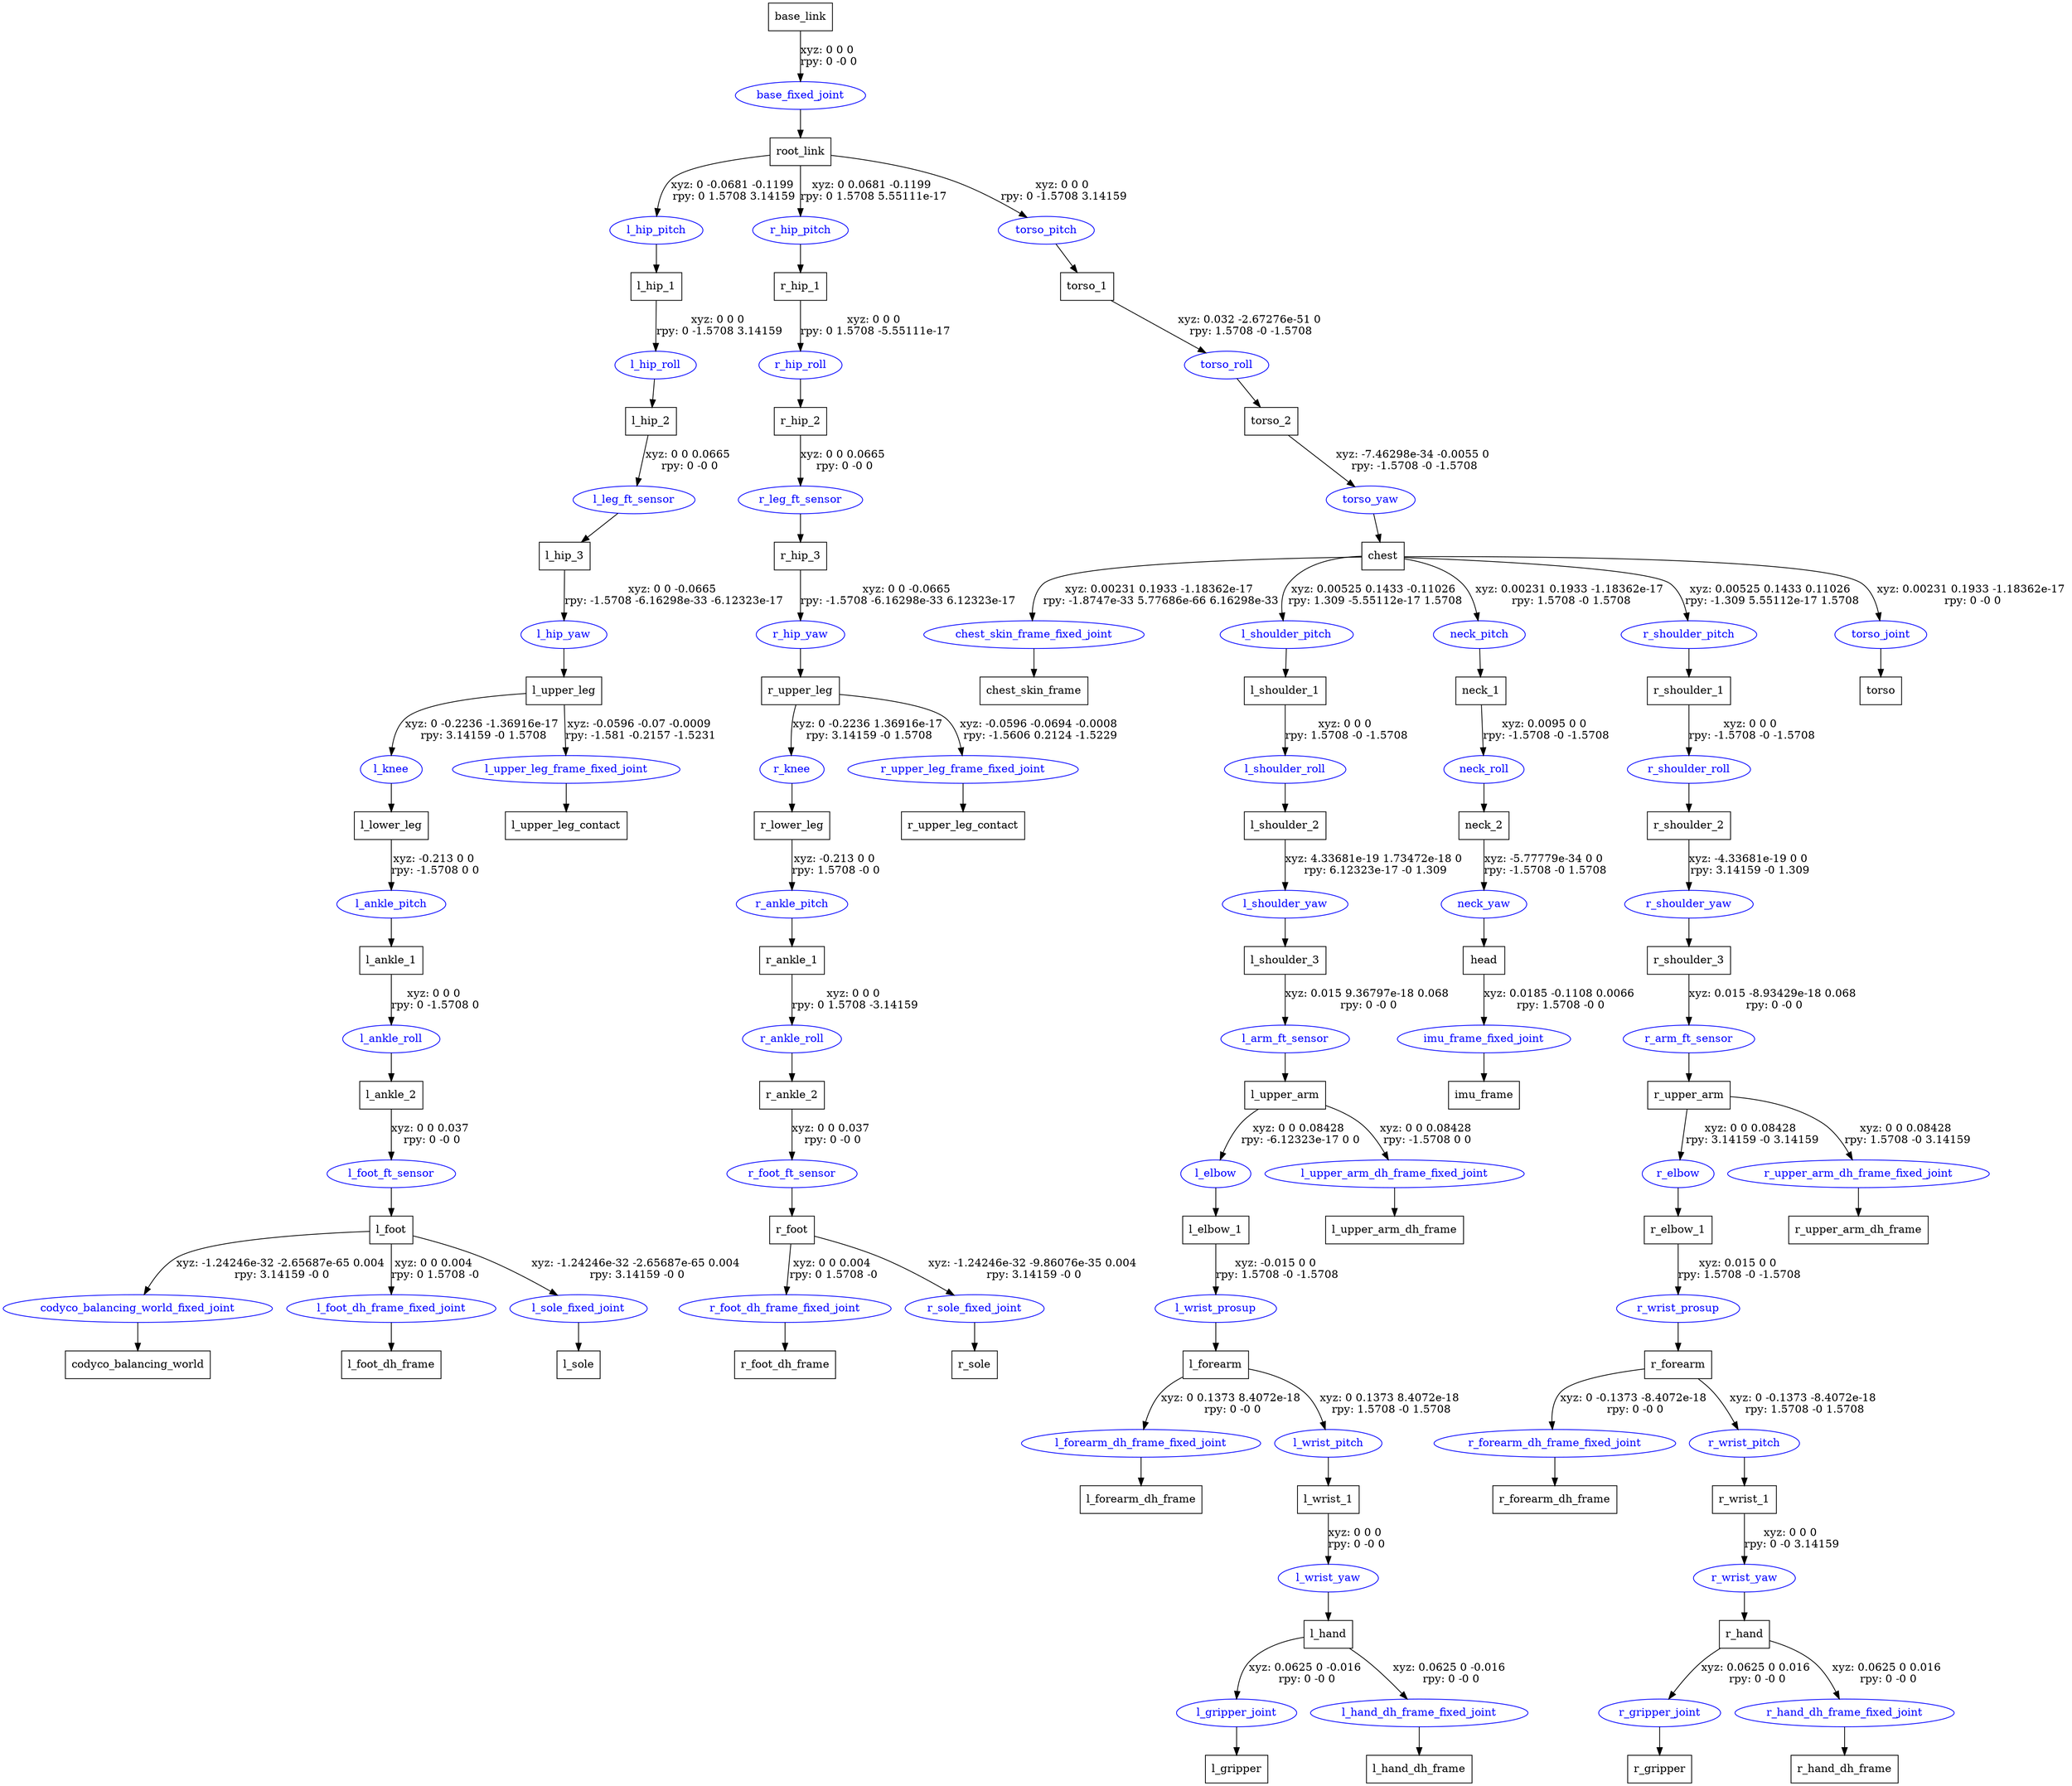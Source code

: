 digraph G {
node [shape=box];
"base_link" [label="base_link"];
"root_link" [label="root_link"];
"l_hip_1" [label="l_hip_1"];
"l_hip_2" [label="l_hip_2"];
"l_hip_3" [label="l_hip_3"];
"l_upper_leg" [label="l_upper_leg"];
"l_lower_leg" [label="l_lower_leg"];
"l_ankle_1" [label="l_ankle_1"];
"l_ankle_2" [label="l_ankle_2"];
"l_foot" [label="l_foot"];
"codyco_balancing_world" [label="codyco_balancing_world"];
"l_foot_dh_frame" [label="l_foot_dh_frame"];
"l_sole" [label="l_sole"];
"l_upper_leg_contact" [label="l_upper_leg_contact"];
"r_hip_1" [label="r_hip_1"];
"r_hip_2" [label="r_hip_2"];
"r_hip_3" [label="r_hip_3"];
"r_upper_leg" [label="r_upper_leg"];
"r_lower_leg" [label="r_lower_leg"];
"r_ankle_1" [label="r_ankle_1"];
"r_ankle_2" [label="r_ankle_2"];
"r_foot" [label="r_foot"];
"r_foot_dh_frame" [label="r_foot_dh_frame"];
"r_sole" [label="r_sole"];
"r_upper_leg_contact" [label="r_upper_leg_contact"];
"torso_1" [label="torso_1"];
"torso_2" [label="torso_2"];
"chest" [label="chest"];
"chest_skin_frame" [label="chest_skin_frame"];
"l_shoulder_1" [label="l_shoulder_1"];
"l_shoulder_2" [label="l_shoulder_2"];
"l_shoulder_3" [label="l_shoulder_3"];
"l_upper_arm" [label="l_upper_arm"];
"l_elbow_1" [label="l_elbow_1"];
"l_forearm" [label="l_forearm"];
"l_forearm_dh_frame" [label="l_forearm_dh_frame"];
"l_wrist_1" [label="l_wrist_1"];
"l_hand" [label="l_hand"];
"l_gripper" [label="l_gripper"];
"l_hand_dh_frame" [label="l_hand_dh_frame"];
"l_upper_arm_dh_frame" [label="l_upper_arm_dh_frame"];
"neck_1" [label="neck_1"];
"neck_2" [label="neck_2"];
"head" [label="head"];
"imu_frame" [label="imu_frame"];
"r_shoulder_1" [label="r_shoulder_1"];
"r_shoulder_2" [label="r_shoulder_2"];
"r_shoulder_3" [label="r_shoulder_3"];
"r_upper_arm" [label="r_upper_arm"];
"r_elbow_1" [label="r_elbow_1"];
"r_forearm" [label="r_forearm"];
"r_forearm_dh_frame" [label="r_forearm_dh_frame"];
"r_wrist_1" [label="r_wrist_1"];
"r_hand" [label="r_hand"];
"r_gripper" [label="r_gripper"];
"r_hand_dh_frame" [label="r_hand_dh_frame"];
"r_upper_arm_dh_frame" [label="r_upper_arm_dh_frame"];
"torso" [label="torso"];
node [shape=ellipse, color=blue, fontcolor=blue];
"base_link" -> "base_fixed_joint" [label="xyz: 0 0 0 \nrpy: 0 -0 0"]
"base_fixed_joint" -> "root_link"
"root_link" -> "l_hip_pitch" [label="xyz: 0 -0.0681 -0.1199 \nrpy: 0 1.5708 3.14159"]
"l_hip_pitch" -> "l_hip_1"
"l_hip_1" -> "l_hip_roll" [label="xyz: 0 0 0 \nrpy: 0 -1.5708 3.14159"]
"l_hip_roll" -> "l_hip_2"
"l_hip_2" -> "l_leg_ft_sensor" [label="xyz: 0 0 0.0665 \nrpy: 0 -0 0"]
"l_leg_ft_sensor" -> "l_hip_3"
"l_hip_3" -> "l_hip_yaw" [label="xyz: 0 0 -0.0665 \nrpy: -1.5708 -6.16298e-33 -6.12323e-17"]
"l_hip_yaw" -> "l_upper_leg"
"l_upper_leg" -> "l_knee" [label="xyz: 0 -0.2236 -1.36916e-17 \nrpy: 3.14159 -0 1.5708"]
"l_knee" -> "l_lower_leg"
"l_lower_leg" -> "l_ankle_pitch" [label="xyz: -0.213 0 0 \nrpy: -1.5708 0 0"]
"l_ankle_pitch" -> "l_ankle_1"
"l_ankle_1" -> "l_ankle_roll" [label="xyz: 0 0 0 \nrpy: 0 -1.5708 0"]
"l_ankle_roll" -> "l_ankle_2"
"l_ankle_2" -> "l_foot_ft_sensor" [label="xyz: 0 0 0.037 \nrpy: 0 -0 0"]
"l_foot_ft_sensor" -> "l_foot"
"l_foot" -> "codyco_balancing_world_fixed_joint" [label="xyz: -1.24246e-32 -2.65687e-65 0.004 \nrpy: 3.14159 -0 0"]
"codyco_balancing_world_fixed_joint" -> "codyco_balancing_world"
"l_foot" -> "l_foot_dh_frame_fixed_joint" [label="xyz: 0 0 0.004 \nrpy: 0 1.5708 -0"]
"l_foot_dh_frame_fixed_joint" -> "l_foot_dh_frame"
"l_foot" -> "l_sole_fixed_joint" [label="xyz: -1.24246e-32 -2.65687e-65 0.004 \nrpy: 3.14159 -0 0"]
"l_sole_fixed_joint" -> "l_sole"
"l_upper_leg" -> "l_upper_leg_frame_fixed_joint" [label="xyz: -0.0596 -0.07 -0.0009 \nrpy: -1.581 -0.2157 -1.5231"]
"l_upper_leg_frame_fixed_joint" -> "l_upper_leg_contact"
"root_link" -> "r_hip_pitch" [label="xyz: 0 0.0681 -0.1199 \nrpy: 0 1.5708 5.55111e-17"]
"r_hip_pitch" -> "r_hip_1"
"r_hip_1" -> "r_hip_roll" [label="xyz: 0 0 0 \nrpy: 0 1.5708 -5.55111e-17"]
"r_hip_roll" -> "r_hip_2"
"r_hip_2" -> "r_leg_ft_sensor" [label="xyz: 0 0 0.0665 \nrpy: 0 -0 0"]
"r_leg_ft_sensor" -> "r_hip_3"
"r_hip_3" -> "r_hip_yaw" [label="xyz: 0 0 -0.0665 \nrpy: -1.5708 -6.16298e-33 6.12323e-17"]
"r_hip_yaw" -> "r_upper_leg"
"r_upper_leg" -> "r_knee" [label="xyz: 0 -0.2236 1.36916e-17 \nrpy: 3.14159 -0 1.5708"]
"r_knee" -> "r_lower_leg"
"r_lower_leg" -> "r_ankle_pitch" [label="xyz: -0.213 0 0 \nrpy: 1.5708 -0 0"]
"r_ankle_pitch" -> "r_ankle_1"
"r_ankle_1" -> "r_ankle_roll" [label="xyz: 0 0 0 \nrpy: 0 1.5708 -3.14159"]
"r_ankle_roll" -> "r_ankle_2"
"r_ankle_2" -> "r_foot_ft_sensor" [label="xyz: 0 0 0.037 \nrpy: 0 -0 0"]
"r_foot_ft_sensor" -> "r_foot"
"r_foot" -> "r_foot_dh_frame_fixed_joint" [label="xyz: 0 0 0.004 \nrpy: 0 1.5708 -0"]
"r_foot_dh_frame_fixed_joint" -> "r_foot_dh_frame"
"r_foot" -> "r_sole_fixed_joint" [label="xyz: -1.24246e-32 -9.86076e-35 0.004 \nrpy: 3.14159 -0 0"]
"r_sole_fixed_joint" -> "r_sole"
"r_upper_leg" -> "r_upper_leg_frame_fixed_joint" [label="xyz: -0.0596 -0.0694 -0.0008 \nrpy: -1.5606 0.2124 -1.5229"]
"r_upper_leg_frame_fixed_joint" -> "r_upper_leg_contact"
"root_link" -> "torso_pitch" [label="xyz: 0 0 0 \nrpy: 0 -1.5708 3.14159"]
"torso_pitch" -> "torso_1"
"torso_1" -> "torso_roll" [label="xyz: 0.032 -2.67276e-51 0 \nrpy: 1.5708 -0 -1.5708"]
"torso_roll" -> "torso_2"
"torso_2" -> "torso_yaw" [label="xyz: -7.46298e-34 -0.0055 0 \nrpy: -1.5708 -0 -1.5708"]
"torso_yaw" -> "chest"
"chest" -> "chest_skin_frame_fixed_joint" [label="xyz: 0.00231 0.1933 -1.18362e-17 \nrpy: -1.8747e-33 5.77686e-66 6.16298e-33"]
"chest_skin_frame_fixed_joint" -> "chest_skin_frame"
"chest" -> "l_shoulder_pitch" [label="xyz: 0.00525 0.1433 -0.11026 \nrpy: 1.309 -5.55112e-17 1.5708"]
"l_shoulder_pitch" -> "l_shoulder_1"
"l_shoulder_1" -> "l_shoulder_roll" [label="xyz: 0 0 0 \nrpy: 1.5708 -0 -1.5708"]
"l_shoulder_roll" -> "l_shoulder_2"
"l_shoulder_2" -> "l_shoulder_yaw" [label="xyz: 4.33681e-19 1.73472e-18 0 \nrpy: 6.12323e-17 -0 1.309"]
"l_shoulder_yaw" -> "l_shoulder_3"
"l_shoulder_3" -> "l_arm_ft_sensor" [label="xyz: 0.015 9.36797e-18 0.068 \nrpy: 0 -0 0"]
"l_arm_ft_sensor" -> "l_upper_arm"
"l_upper_arm" -> "l_elbow" [label="xyz: 0 0 0.08428 \nrpy: -6.12323e-17 0 0"]
"l_elbow" -> "l_elbow_1"
"l_elbow_1" -> "l_wrist_prosup" [label="xyz: -0.015 0 0 \nrpy: 1.5708 -0 -1.5708"]
"l_wrist_prosup" -> "l_forearm"
"l_forearm" -> "l_forearm_dh_frame_fixed_joint" [label="xyz: 0 0.1373 8.4072e-18 \nrpy: 0 -0 0"]
"l_forearm_dh_frame_fixed_joint" -> "l_forearm_dh_frame"
"l_forearm" -> "l_wrist_pitch" [label="xyz: 0 0.1373 8.4072e-18 \nrpy: 1.5708 -0 1.5708"]
"l_wrist_pitch" -> "l_wrist_1"
"l_wrist_1" -> "l_wrist_yaw" [label="xyz: 0 0 0 \nrpy: 0 -0 0"]
"l_wrist_yaw" -> "l_hand"
"l_hand" -> "l_gripper_joint" [label="xyz: 0.0625 0 -0.016 \nrpy: 0 -0 0"]
"l_gripper_joint" -> "l_gripper"
"l_hand" -> "l_hand_dh_frame_fixed_joint" [label="xyz: 0.0625 0 -0.016 \nrpy: 0 -0 0"]
"l_hand_dh_frame_fixed_joint" -> "l_hand_dh_frame"
"l_upper_arm" -> "l_upper_arm_dh_frame_fixed_joint" [label="xyz: 0 0 0.08428 \nrpy: -1.5708 0 0"]
"l_upper_arm_dh_frame_fixed_joint" -> "l_upper_arm_dh_frame"
"chest" -> "neck_pitch" [label="xyz: 0.00231 0.1933 -1.18362e-17 \nrpy: 1.5708 -0 1.5708"]
"neck_pitch" -> "neck_1"
"neck_1" -> "neck_roll" [label="xyz: 0.0095 0 0 \nrpy: -1.5708 -0 -1.5708"]
"neck_roll" -> "neck_2"
"neck_2" -> "neck_yaw" [label="xyz: -5.77779e-34 0 0 \nrpy: -1.5708 -0 1.5708"]
"neck_yaw" -> "head"
"head" -> "imu_frame_fixed_joint" [label="xyz: 0.0185 -0.1108 0.0066 \nrpy: 1.5708 -0 0"]
"imu_frame_fixed_joint" -> "imu_frame"
"chest" -> "r_shoulder_pitch" [label="xyz: 0.00525 0.1433 0.11026 \nrpy: -1.309 5.55112e-17 1.5708"]
"r_shoulder_pitch" -> "r_shoulder_1"
"r_shoulder_1" -> "r_shoulder_roll" [label="xyz: 0 0 0 \nrpy: -1.5708 -0 -1.5708"]
"r_shoulder_roll" -> "r_shoulder_2"
"r_shoulder_2" -> "r_shoulder_yaw" [label="xyz: -4.33681e-19 0 0 \nrpy: 3.14159 -0 1.309"]
"r_shoulder_yaw" -> "r_shoulder_3"
"r_shoulder_3" -> "r_arm_ft_sensor" [label="xyz: 0.015 -8.93429e-18 0.068 \nrpy: 0 -0 0"]
"r_arm_ft_sensor" -> "r_upper_arm"
"r_upper_arm" -> "r_elbow" [label="xyz: 0 0 0.08428 \nrpy: 3.14159 -0 3.14159"]
"r_elbow" -> "r_elbow_1"
"r_elbow_1" -> "r_wrist_prosup" [label="xyz: 0.015 0 0 \nrpy: 1.5708 -0 -1.5708"]
"r_wrist_prosup" -> "r_forearm"
"r_forearm" -> "r_forearm_dh_frame_fixed_joint" [label="xyz: 0 -0.1373 -8.4072e-18 \nrpy: 0 -0 0"]
"r_forearm_dh_frame_fixed_joint" -> "r_forearm_dh_frame"
"r_forearm" -> "r_wrist_pitch" [label="xyz: 0 -0.1373 -8.4072e-18 \nrpy: 1.5708 -0 1.5708"]
"r_wrist_pitch" -> "r_wrist_1"
"r_wrist_1" -> "r_wrist_yaw" [label="xyz: 0 0 0 \nrpy: 0 -0 3.14159"]
"r_wrist_yaw" -> "r_hand"
"r_hand" -> "r_gripper_joint" [label="xyz: 0.0625 0 0.016 \nrpy: 0 -0 0"]
"r_gripper_joint" -> "r_gripper"
"r_hand" -> "r_hand_dh_frame_fixed_joint" [label="xyz: 0.0625 0 0.016 \nrpy: 0 -0 0"]
"r_hand_dh_frame_fixed_joint" -> "r_hand_dh_frame"
"r_upper_arm" -> "r_upper_arm_dh_frame_fixed_joint" [label="xyz: 0 0 0.08428 \nrpy: 1.5708 -0 3.14159"]
"r_upper_arm_dh_frame_fixed_joint" -> "r_upper_arm_dh_frame"
"chest" -> "torso_joint" [label="xyz: 0.00231 0.1933 -1.18362e-17 \nrpy: 0 -0 0"]
"torso_joint" -> "torso"
}
